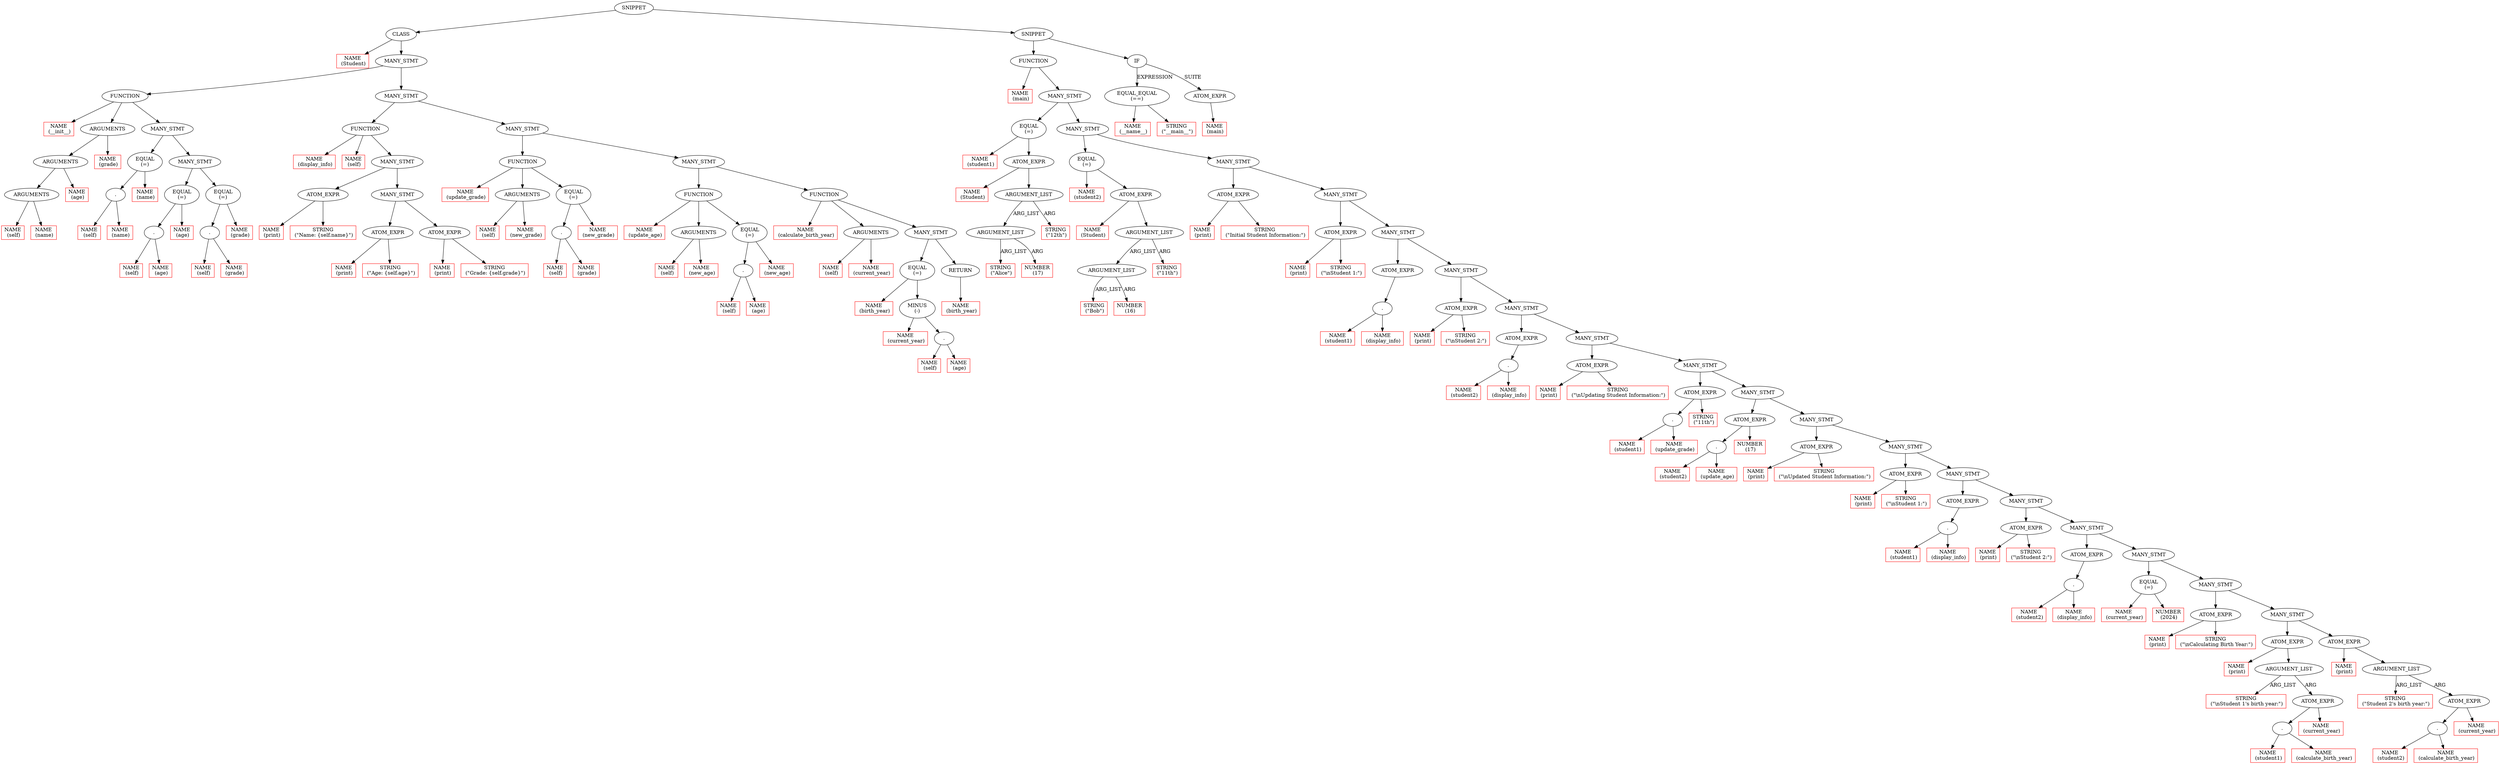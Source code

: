 digraph ASTVisual {
 ordering = out ;
10 [ label="NAME
 (self)", color = "red", shape="box"]
20 [ label="NAME
 (name)", color = "red", shape="box"]
30 [ label="ARGUMENTS"]
40 [ label="NAME
 (age)", color = "red", shape="box"]
50 [ label="ARGUMENTS"]
60 [ label="NAME
 (grade)", color = "red", shape="box"]
70 [ label="ARGUMENTS"]
80 [ label="NAME
 (self)", color = "red", shape="box"]
90 [ label="."]
100 [ label="NAME
 (name)", color = "red", shape="box"]
110 [ label="NAME
 (name)", color = "red", shape="box"]
120 [ label="EQUAL
(=)"]
130 [ label="NAME
 (self)", color = "red", shape="box"]
140 [ label="."]
150 [ label="NAME
 (age)", color = "red", shape="box"]
160 [ label="NAME
 (age)", color = "red", shape="box"]
170 [ label="EQUAL
(=)"]
180 [ label="NAME
 (self)", color = "red", shape="box"]
190 [ label="."]
200 [ label="NAME
 (grade)", color = "red", shape="box"]
210 [ label="NAME
 (grade)", color = "red", shape="box"]
220 [ label="EQUAL
(=)"]
230 [ label="MANY_STMT"]
240 [ label="MANY_STMT"]
250 [ label="FUNCTION"]
260 [ label="NAME
 (__init__)", color = "red", shape="box"]
270 [ label="NAME
 (self)", color = "red", shape="box"]
280 [ label="NAME
 (print)", color = "red", shape="box"]
290 [ label="STRING
 (\"Name: {self.name}\")", color = "red", shape="box"]
300 [ label="ATOM_EXPR"]
310 [ label="NAME
 (print)", color = "red", shape="box"]
320 [ label="STRING
 (\"Age: {self.age}\")", color = "red", shape="box"]
330 [ label="ATOM_EXPR"]
340 [ label="NAME
 (print)", color = "red", shape="box"]
350 [ label="STRING
 (\"Grade: {self.grade}\")", color = "red", shape="box"]
360 [ label="ATOM_EXPR"]
370 [ label="MANY_STMT"]
380 [ label="MANY_STMT"]
390 [ label="FUNCTION"]
400 [ label="NAME
 (display_info)", color = "red", shape="box"]
410 [ label="NAME
 (self)", color = "red", shape="box"]
420 [ label="NAME
 (new_grade)", color = "red", shape="box"]
430 [ label="ARGUMENTS"]
440 [ label="NAME
 (self)", color = "red", shape="box"]
450 [ label="."]
460 [ label="NAME
 (grade)", color = "red", shape="box"]
470 [ label="NAME
 (new_grade)", color = "red", shape="box"]
480 [ label="EQUAL
(=)"]
490 [ label="FUNCTION"]
500 [ label="NAME
 (update_grade)", color = "red", shape="box"]
510 [ label="NAME
 (self)", color = "red", shape="box"]
520 [ label="NAME
 (new_age)", color = "red", shape="box"]
530 [ label="ARGUMENTS"]
540 [ label="NAME
 (self)", color = "red", shape="box"]
550 [ label="."]
560 [ label="NAME
 (age)", color = "red", shape="box"]
570 [ label="NAME
 (new_age)", color = "red", shape="box"]
580 [ label="EQUAL
(=)"]
590 [ label="FUNCTION"]
600 [ label="NAME
 (update_age)", color = "red", shape="box"]
610 [ label="NAME
 (self)", color = "red", shape="box"]
620 [ label="NAME
 (current_year)", color = "red", shape="box"]
630 [ label="ARGUMENTS"]
640 [ label="NAME
 (birth_year)", color = "red", shape="box"]
650 [ label="NAME
 (current_year)", color = "red", shape="box"]
660 [ label="NAME
 (self)", color = "red", shape="box"]
670 [ label="."]
680 [ label="NAME
 (age)", color = "red", shape="box"]
690 [ label="MINUS
(-)"]
700 [ label="EQUAL
(=)"]
710 [ label="NAME
 (birth_year)", color = "red", shape="box"]
720 [ label="RETURN"]
730 [ label="MANY_STMT"]
740 [ label="FUNCTION"]
750 [ label="NAME
 (calculate_birth_year)", color = "red", shape="box"]
760 [ label="MANY_STMT"]
770 [ label="MANY_STMT"]
780 [ label="MANY_STMT"]
790 [ label="MANY_STMT"]
800 [ label="CLASS"]
810 [ label="NAME
 (Student)", color = "red", shape="box"]
820 [ label="NAME
 (student1)", color = "red", shape="box"]
830 [ label="NAME
 (Student)", color = "red", shape="box"]
840 [ label="STRING
 (\"Alice\")", color = "red", shape="box"]
850 [ label="NUMBER
 (17)", color = "red", shape="box"]
860 [ label="ARGUMENT_LIST"]
870 [ label="STRING
 (\"12th\")", color = "red", shape="box"]
880 [ label="ARGUMENT_LIST"]
890 [ label="ATOM_EXPR"]
900 [ label="EQUAL
(=)"]
910 [ label="NAME
 (student2)", color = "red", shape="box"]
920 [ label="NAME
 (Student)", color = "red", shape="box"]
930 [ label="STRING
 (\"Bob\")", color = "red", shape="box"]
940 [ label="NUMBER
 (16)", color = "red", shape="box"]
950 [ label="ARGUMENT_LIST"]
960 [ label="STRING
 (\"11th\")", color = "red", shape="box"]
970 [ label="ARGUMENT_LIST"]
980 [ label="ATOM_EXPR"]
990 [ label="EQUAL
(=)"]
1000 [ label="NAME
 (print)", color = "red", shape="box"]
1010 [ label="STRING
 (\"Initial Student Information:\")", color = "red", shape="box"]
1020 [ label="ATOM_EXPR"]
1030 [ label="NAME
 (print)", color = "red", shape="box"]
1040 [ label="STRING
 (\"\\nStudent 1:\")", color = "red", shape="box"]
1050 [ label="ATOM_EXPR"]
1060 [ label="NAME
 (student1)", color = "red", shape="box"]
1070 [ label="."]
1080 [ label="NAME
 (display_info)", color = "red", shape="box"]
1100 [ label="ATOM_EXPR"]
1110 [ label="NAME
 (print)", color = "red", shape="box"]
1120 [ label="STRING
 (\"\\nStudent 2:\")", color = "red", shape="box"]
1130 [ label="ATOM_EXPR"]
1140 [ label="NAME
 (student2)", color = "red", shape="box"]
1150 [ label="."]
1160 [ label="NAME
 (display_info)", color = "red", shape="box"]
1180 [ label="ATOM_EXPR"]
1190 [ label="NAME
 (print)", color = "red", shape="box"]
1200 [ label="STRING
 (\"\\nUpdating Student Information:\")", color = "red", shape="box"]
1210 [ label="ATOM_EXPR"]
1220 [ label="NAME
 (student1)", color = "red", shape="box"]
1230 [ label="."]
1240 [ label="NAME
 (update_grade)", color = "red", shape="box"]
1250 [ label="STRING
 (\"11th\")", color = "red", shape="box"]
1260 [ label="ATOM_EXPR"]
1270 [ label="NAME
 (student2)", color = "red", shape="box"]
1280 [ label="."]
1290 [ label="NAME
 (update_age)", color = "red", shape="box"]
1300 [ label="NUMBER
 (17)", color = "red", shape="box"]
1310 [ label="ATOM_EXPR"]
1320 [ label="NAME
 (print)", color = "red", shape="box"]
1330 [ label="STRING
 (\"\\nUpdated Student Information:\")", color = "red", shape="box"]
1340 [ label="ATOM_EXPR"]
1350 [ label="NAME
 (print)", color = "red", shape="box"]
1360 [ label="STRING
 (\"\\nStudent 1:\")", color = "red", shape="box"]
1370 [ label="ATOM_EXPR"]
1380 [ label="NAME
 (student1)", color = "red", shape="box"]
1390 [ label="."]
1400 [ label="NAME
 (display_info)", color = "red", shape="box"]
1420 [ label="ATOM_EXPR"]
1430 [ label="NAME
 (print)", color = "red", shape="box"]
1440 [ label="STRING
 (\"\\nStudent 2:\")", color = "red", shape="box"]
1450 [ label="ATOM_EXPR"]
1460 [ label="NAME
 (student2)", color = "red", shape="box"]
1470 [ label="."]
1480 [ label="NAME
 (display_info)", color = "red", shape="box"]
1500 [ label="ATOM_EXPR"]
1510 [ label="NAME
 (current_year)", color = "red", shape="box"]
1520 [ label="NUMBER
 (2024)", color = "red", shape="box"]
1530 [ label="EQUAL
(=)"]
1540 [ label="NAME
 (print)", color = "red", shape="box"]
1550 [ label="STRING
 (\"\\nCalculating Birth Year:\")", color = "red", shape="box"]
1560 [ label="ATOM_EXPR"]
1570 [ label="NAME
 (print)", color = "red", shape="box"]
1580 [ label="STRING
 (\"\\nStudent 1's birth year:\")", color = "red", shape="box"]
1590 [ label="NAME
 (student1)", color = "red", shape="box"]
1600 [ label="."]
1610 [ label="NAME
 (calculate_birth_year)", color = "red", shape="box"]
1620 [ label="NAME
 (current_year)", color = "red", shape="box"]
1630 [ label="ATOM_EXPR"]
1640 [ label="ARGUMENT_LIST"]
1650 [ label="ATOM_EXPR"]
1660 [ label="NAME
 (print)", color = "red", shape="box"]
1670 [ label="STRING
 (\"Student 2's birth year:\")", color = "red", shape="box"]
1680 [ label="NAME
 (student2)", color = "red", shape="box"]
1690 [ label="."]
1700 [ label="NAME
 (calculate_birth_year)", color = "red", shape="box"]
1710 [ label="NAME
 (current_year)", color = "red", shape="box"]
1720 [ label="ATOM_EXPR"]
1730 [ label="ARGUMENT_LIST"]
1740 [ label="ATOM_EXPR"]
1750 [ label="MANY_STMT"]
1760 [ label="MANY_STMT"]
1770 [ label="MANY_STMT"]
1780 [ label="MANY_STMT"]
1790 [ label="MANY_STMT"]
1800 [ label="MANY_STMT"]
1810 [ label="MANY_STMT"]
1820 [ label="MANY_STMT"]
1830 [ label="MANY_STMT"]
1840 [ label="MANY_STMT"]
1850 [ label="MANY_STMT"]
1860 [ label="MANY_STMT"]
1870 [ label="MANY_STMT"]
1880 [ label="MANY_STMT"]
1890 [ label="MANY_STMT"]
1900 [ label="MANY_STMT"]
1910 [ label="MANY_STMT"]
1920 [ label="MANY_STMT"]
1930 [ label="FUNCTION"]
1940 [ label="NAME
 (main)", color = "red", shape="box"]
1950 [ label="NAME
 (__name__)", color = "red", shape="box"]
1960 [ label="EQUAL_EQUAL
(==)"]
1970 [ label="STRING
 (\"__main__\")", color = "red", shape="box"]
1980 [ label="NAME
 (main)", color = "red", shape="box"]
2000 [ label="ATOM_EXPR"]
2010 [ label="IF"]
2020 [ label="SNIPPET"]
2030 [ label="SNIPPET"]
30 -> 10[ label=""]
30 -> 20[ label=""]
50 -> 30[ label=""]
50 -> 40[ label=""]
70 -> 50[ label=""]
70 -> 60[ label=""]
90 -> 80[ label=""]
90 -> 100[ label=""]
120 -> 90[ label=""]
120 -> 110[ label=""]
140 -> 130[ label=""]
140 -> 150[ label=""]
170 -> 140[ label=""]
170 -> 160[ label=""]
190 -> 180[ label=""]
190 -> 200[ label=""]
220 -> 190[ label=""]
220 -> 210[ label=""]
230 -> 170[ label=""]
230 -> 220[ label=""]
240 -> 120[ label=""]
240 -> 230[ label=""]
250 -> 260[ label=""]
250 -> 70[ label=""]
250 -> 240[ label=""]
300 -> 280[ label=""]
300 -> 290[ label=""]
330 -> 310[ label=""]
330 -> 320[ label=""]
360 -> 340[ label=""]
360 -> 350[ label=""]
370 -> 330[ label=""]
370 -> 360[ label=""]
380 -> 300[ label=""]
380 -> 370[ label=""]
390 -> 400[ label=""]
390 -> 270[ label=""]
390 -> 380[ label=""]
430 -> 410[ label=""]
430 -> 420[ label=""]
450 -> 440[ label=""]
450 -> 460[ label=""]
480 -> 450[ label=""]
480 -> 470[ label=""]
490 -> 500[ label=""]
490 -> 430[ label=""]
490 -> 480[ label=""]
530 -> 510[ label=""]
530 -> 520[ label=""]
550 -> 540[ label=""]
550 -> 560[ label=""]
580 -> 550[ label=""]
580 -> 570[ label=""]
590 -> 600[ label=""]
590 -> 530[ label=""]
590 -> 580[ label=""]
630 -> 610[ label=""]
630 -> 620[ label=""]
670 -> 660[ label=""]
670 -> 680[ label=""]
690 -> 650[ label=""]
690 -> 670[ label=""]
700 -> 640[ label=""]
700 -> 690[ label=""]
720 -> 710[ label=""]
730 -> 700[ label=""]
730 -> 720[ label=""]
740 -> 750[ label=""]
740 -> 630[ label=""]
740 -> 730[ label=""]
760 -> 590[ label=""]
760 -> 740[ label=""]
770 -> 490[ label=""]
770 -> 760[ label=""]
780 -> 390[ label=""]
780 -> 770[ label=""]
790 -> 250[ label=""]
790 -> 780[ label=""]
800 -> 810[ label=""]
800 -> 790[ label=""]
860 -> 840[ label="ARG_LIST"]
860 -> 850[ label="ARG"]
880 -> 860[ label="ARG_LIST"]
880 -> 870[ label="ARG"]
890 -> 830[ label=""]
890 -> 880[ label=""]
900 -> 820[ label=""]
900 -> 890[ label=""]
950 -> 930[ label="ARG_LIST"]
950 -> 940[ label="ARG"]
970 -> 950[ label="ARG_LIST"]
970 -> 960[ label="ARG"]
980 -> 920[ label=""]
980 -> 970[ label=""]
990 -> 910[ label=""]
990 -> 980[ label=""]
1020 -> 1000[ label=""]
1020 -> 1010[ label=""]
1050 -> 1030[ label=""]
1050 -> 1040[ label=""]
1070 -> 1060[ label=""]
1070 -> 1080[ label=""]
1100 -> 1070[ label=""]
1130 -> 1110[ label=""]
1130 -> 1120[ label=""]
1150 -> 1140[ label=""]
1150 -> 1160[ label=""]
1180 -> 1150[ label=""]
1210 -> 1190[ label=""]
1210 -> 1200[ label=""]
1230 -> 1220[ label=""]
1230 -> 1240[ label=""]
1260 -> 1230[ label=""]
1260 -> 1250[ label=""]
1280 -> 1270[ label=""]
1280 -> 1290[ label=""]
1310 -> 1280[ label=""]
1310 -> 1300[ label=""]
1340 -> 1320[ label=""]
1340 -> 1330[ label=""]
1370 -> 1350[ label=""]
1370 -> 1360[ label=""]
1390 -> 1380[ label=""]
1390 -> 1400[ label=""]
1420 -> 1390[ label=""]
1450 -> 1430[ label=""]
1450 -> 1440[ label=""]
1470 -> 1460[ label=""]
1470 -> 1480[ label=""]
1500 -> 1470[ label=""]
1530 -> 1510[ label=""]
1530 -> 1520[ label=""]
1560 -> 1540[ label=""]
1560 -> 1550[ label=""]
1600 -> 1590[ label=""]
1600 -> 1610[ label=""]
1630 -> 1600[ label=""]
1630 -> 1620[ label=""]
1640 -> 1580[ label="ARG_LIST"]
1640 -> 1630[ label="ARG"]
1650 -> 1570[ label=""]
1650 -> 1640[ label=""]
1690 -> 1680[ label=""]
1690 -> 1700[ label=""]
1720 -> 1690[ label=""]
1720 -> 1710[ label=""]
1730 -> 1670[ label="ARG_LIST"]
1730 -> 1720[ label="ARG"]
1740 -> 1660[ label=""]
1740 -> 1730[ label=""]
1750 -> 1650[ label=""]
1750 -> 1740[ label=""]
1760 -> 1560[ label=""]
1760 -> 1750[ label=""]
1770 -> 1530[ label=""]
1770 -> 1760[ label=""]
1780 -> 1500[ label=""]
1780 -> 1770[ label=""]
1790 -> 1450[ label=""]
1790 -> 1780[ label=""]
1800 -> 1420[ label=""]
1800 -> 1790[ label=""]
1810 -> 1370[ label=""]
1810 -> 1800[ label=""]
1820 -> 1340[ label=""]
1820 -> 1810[ label=""]
1830 -> 1310[ label=""]
1830 -> 1820[ label=""]
1840 -> 1260[ label=""]
1840 -> 1830[ label=""]
1850 -> 1210[ label=""]
1850 -> 1840[ label=""]
1860 -> 1180[ label=""]
1860 -> 1850[ label=""]
1870 -> 1130[ label=""]
1870 -> 1860[ label=""]
1880 -> 1100[ label=""]
1880 -> 1870[ label=""]
1890 -> 1050[ label=""]
1890 -> 1880[ label=""]
1900 -> 1020[ label=""]
1900 -> 1890[ label=""]
1910 -> 990[ label=""]
1910 -> 1900[ label=""]
1920 -> 900[ label=""]
1920 -> 1910[ label=""]
1930 -> 1940[ label=""]
1930 -> 1920[ label=""]
1960 -> 1950[ label=""]
1960 -> 1970[ label=""]
2000 -> 1980[ label=""]
2010 -> 1960[ label="EXPRESSION"]
2010 -> 2000[ label="SUITE"]
2020 -> 1930[ label=""]
2020 -> 2010[ label=""]
2030 -> 800[ label=""]
2030 -> 2020[ label=""]
  }
